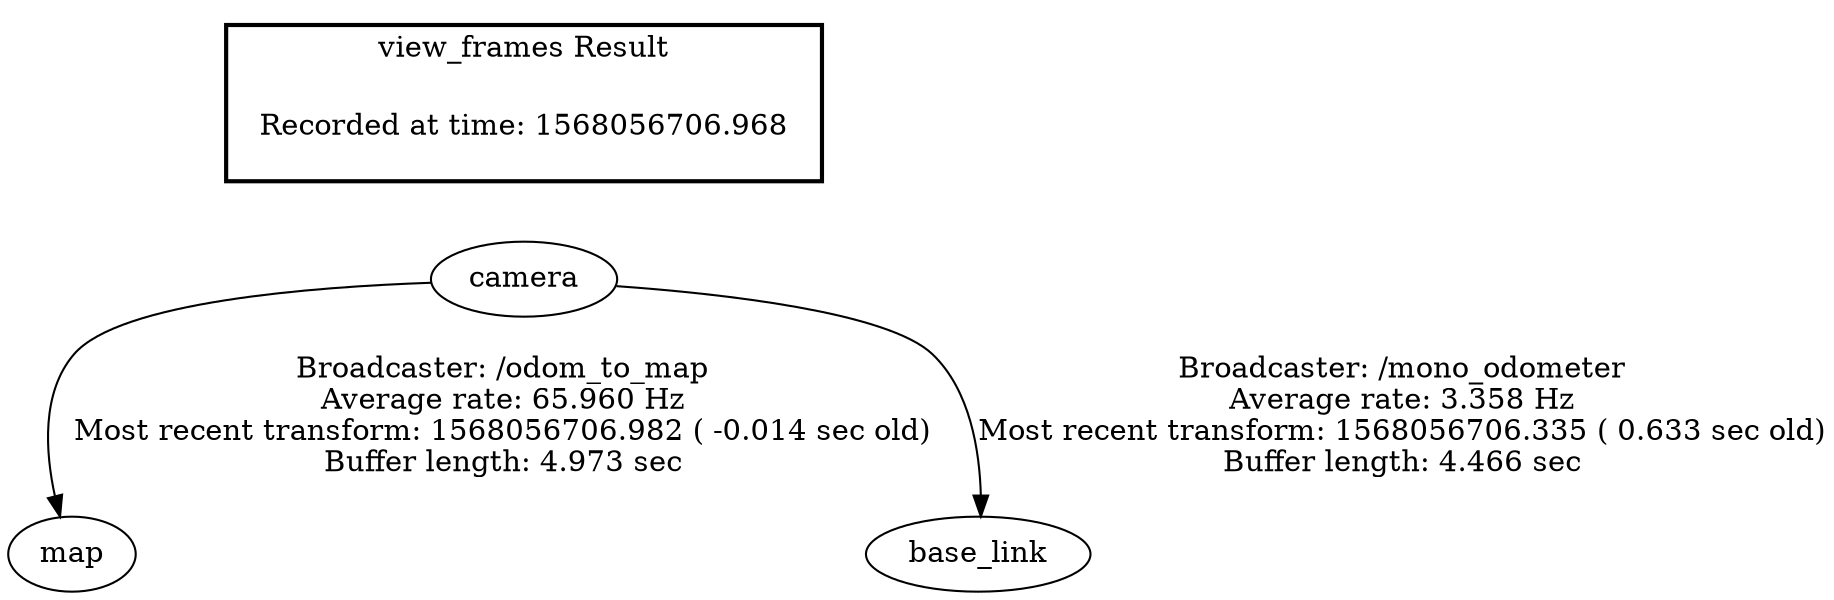 digraph G {
"camera" -> "map"[label="Broadcaster: /odom_to_map\nAverage rate: 65.960 Hz\nMost recent transform: 1568056706.982 ( -0.014 sec old)\nBuffer length: 4.973 sec\n"];
"camera" -> "base_link"[label="Broadcaster: /mono_odometer\nAverage rate: 3.358 Hz\nMost recent transform: 1568056706.335 ( 0.633 sec old)\nBuffer length: 4.466 sec\n"];
edge [style=invis];
 subgraph cluster_legend { style=bold; color=black; label ="view_frames Result";
"Recorded at time: 1568056706.968"[ shape=plaintext ] ;
 }->"camera";
}